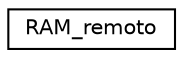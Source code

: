 digraph "Graphical Class Hierarchy"
{
  edge [fontname="Helvetica",fontsize="10",labelfontname="Helvetica",labelfontsize="10"];
  node [fontname="Helvetica",fontsize="10",shape=record];
  rankdir="LR";
  Node1 [label="RAM_remoto",height=0.2,width=0.4,color="black", fillcolor="white", style="filled",URL="$classRAM__remoto.html",tooltip="Clase RAM_remoto-Estructura de datos_Lista. "];
}

